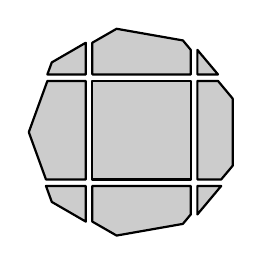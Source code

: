 \begin{tikzpicture}
\tikzstyle{tri} = [>=triangle 45]
\definecolor{Gray20}{rgb}{0.800,0.800,0.800}
\definecolor{Black}{rgb}{0.000,0.000,0.000}

\begin{scope}[Gray20,line width=0.8pt]
\coordinate (l2-p1-1) at (10.659,6.166);
\coordinate (l2-p1-2) at (10.733,5.963);
\coordinate (l2-p1-3) at (11.165,5.713);
\coordinate (l2-p1-4) at (11.165,6.166);
\fill (l2-p1-1) -- (l2-p1-2) -- (l2-p1-3) -- (l2-p1-4) -- cycle;
\coordinate (l2-p2-1) at (10.441,6.849);
\coordinate (l2-p2-2) at (10.659,6.249);
\coordinate (l2-p2-3) at (11.165,6.249);
\coordinate (l2-p2-4) at (11.165,7.499);
\coordinate (l2-p2-5) at (10.677,7.499);
\fill (l2-p2-1) -- (l2-p2-2) -- (l2-p2-3) -- (l2-p2-4) -- (l2-p2-5) -- cycle;
\coordinate (l2-p3-1) at (11.165,7.985);
\coordinate (l2-p3-2) at (10.733,7.735);
\coordinate (l2-p3-3) at (10.677,7.582);
\coordinate (l2-p3-4) at (11.165,7.582);
\fill (l2-p3-1) -- (l2-p3-2) -- (l2-p3-3) -- (l2-p3-4) -- cycle;
\coordinate (l2-p4-1) at (11.248,5.713);
\coordinate (l2-p4-2) at (11.556,5.536);
\coordinate (l2-p4-3) at (12.398,5.684);
\coordinate (l2-p4-4) at (12.498,5.804);
\coordinate (l2-p4-5) at (12.498,6.166);
\coordinate (l2-p4-6) at (11.248,6.166);
\fill (l2-p4-1) -- (l2-p4-2) -- (l2-p4-3) -- (l2-p4-4) -- (l2-p4-5) -- (l2-p4-6) -- cycle;
\coordinate (l2-p5-1) at (11.248,6.249);
\coordinate (l2-p5-2) at (12.498,6.249);
\coordinate (l2-p5-3) at (12.498,7.499);
\coordinate (l2-p5-4) at (11.248,7.499);
\fill (l2-p5-1) -- (l2-p5-2) -- (l2-p5-3) -- (l2-p5-4) -- cycle;
\coordinate (l2-p6-1) at (12.498,7.894);
\coordinate (l2-p6-2) at (12.398,8.014);
\coordinate (l2-p6-3) at (11.556,8.162);
\coordinate (l2-p6-4) at (11.248,7.985);
\coordinate (l2-p6-5) at (11.248,7.582);
\coordinate (l2-p6-6) at (12.498,7.582);
\fill (l2-p6-1) -- (l2-p6-2) -- (l2-p6-3) -- (l2-p6-4) -- (l2-p6-5) -- (l2-p6-6) -- cycle;
\coordinate (l2-p7-1) at (12.582,5.804);
\coordinate (l2-p7-2) at (12.885,6.166);
\coordinate (l2-p7-3) at (12.582,6.166);
\fill (l2-p7-1) -- (l2-p7-2) -- (l2-p7-3) -- cycle;
\coordinate (l2-p8-1) at (12.582,6.249);
\coordinate (l2-p8-2) at (12.885,6.249);
\coordinate (l2-p8-3) at (13.03,6.422);
\coordinate (l2-p8-4) at (13.03,7.276);
\coordinate (l2-p8-5) at (12.844,7.499);
\coordinate (l2-p8-6) at (12.582,7.499);
\fill (l2-p8-1) -- (l2-p8-2) -- (l2-p8-3) -- (l2-p8-4) -- (l2-p8-5) -- (l2-p8-6) -- cycle;
\coordinate (l2-p9-1) at (12.844,7.582);
\coordinate (l2-p9-2) at (12.582,7.894);
\coordinate (l2-p9-3) at (12.582,7.582);
\fill (l2-p9-1) -- (l2-p9-2) -- (l2-p9-3) -- cycle;
\end{scope}
\begin{scope}[Black,line width=0.8pt,line join=round,line cap=round]
\coordinate (l2-p1-1) at (10.659,6.166);
\coordinate (l2-p1-2) at (10.733,5.963);
\coordinate (l2-p1-3) at (11.165,5.713);
\coordinate (l2-p1-4) at (11.165,6.166);
\draw (l2-p1-1) -- (l2-p1-2) -- (l2-p1-3) -- (l2-p1-4) -- cycle;
\coordinate (l2-p2-1) at (10.441,6.849);
\coordinate (l2-p2-2) at (10.659,6.249);
\coordinate (l2-p2-3) at (11.165,6.249);
\coordinate (l2-p2-4) at (11.165,7.499);
\coordinate (l2-p2-5) at (10.677,7.499);
\draw (l2-p2-1) -- (l2-p2-2) -- (l2-p2-3) -- (l2-p2-4) -- (l2-p2-5) -- cycle;
\coordinate (l2-p3-1) at (11.165,7.985);
\coordinate (l2-p3-2) at (10.733,7.735);
\coordinate (l2-p3-3) at (10.677,7.582);
\coordinate (l2-p3-4) at (11.165,7.582);
\draw (l2-p3-1) -- (l2-p3-2) -- (l2-p3-3) -- (l2-p3-4) -- cycle;
\coordinate (l2-p4-1) at (11.248,5.713);
\coordinate (l2-p4-2) at (11.556,5.536);
\coordinate (l2-p4-3) at (12.398,5.684);
\coordinate (l2-p4-4) at (12.498,5.804);
\coordinate (l2-p4-5) at (12.498,6.166);
\coordinate (l2-p4-6) at (11.248,6.166);
\draw (l2-p4-1) -- (l2-p4-2) -- (l2-p4-3) -- (l2-p4-4) -- (l2-p4-5) -- (l2-p4-6) -- cycle;
\coordinate (l2-p5-1) at (11.248,6.249);
\coordinate (l2-p5-2) at (12.498,6.249);
\coordinate (l2-p5-3) at (12.498,7.499);
\coordinate (l2-p5-4) at (11.248,7.499);
\draw (l2-p5-1) -- (l2-p5-2) -- (l2-p5-3) -- (l2-p5-4) -- cycle;
\coordinate (l2-p6-1) at (12.498,7.894);
\coordinate (l2-p6-2) at (12.398,8.014);
\coordinate (l2-p6-3) at (11.556,8.162);
\coordinate (l2-p6-4) at (11.248,7.985);
\coordinate (l2-p6-5) at (11.248,7.582);
\coordinate (l2-p6-6) at (12.498,7.582);
\draw (l2-p6-1) -- (l2-p6-2) -- (l2-p6-3) -- (l2-p6-4) -- (l2-p6-5) -- (l2-p6-6) -- cycle;
\coordinate (l2-p7-1) at (12.582,5.804);
\coordinate (l2-p7-2) at (12.885,6.166);
\coordinate (l2-p7-3) at (12.582,6.166);
\draw (l2-p7-1) -- (l2-p7-2) -- (l2-p7-3) -- cycle;
\coordinate (l2-p8-1) at (12.582,6.249);
\coordinate (l2-p8-2) at (12.885,6.249);
\coordinate (l2-p8-3) at (13.03,6.422);
\coordinate (l2-p8-4) at (13.03,7.276);
\coordinate (l2-p8-5) at (12.844,7.499);
\coordinate (l2-p8-6) at (12.582,7.499);
\draw (l2-p8-1) -- (l2-p8-2) -- (l2-p8-3) -- (l2-p8-4) -- (l2-p8-5) -- (l2-p8-6) -- cycle;
\coordinate (l2-p9-1) at (12.844,7.582);
\coordinate (l2-p9-2) at (12.582,7.894);
\coordinate (l2-p9-3) at (12.582,7.582);
\draw (l2-p9-1) -- (l2-p9-2) -- (l2-p9-3) -- cycle;
\end{scope}
\end{tikzpicture}


